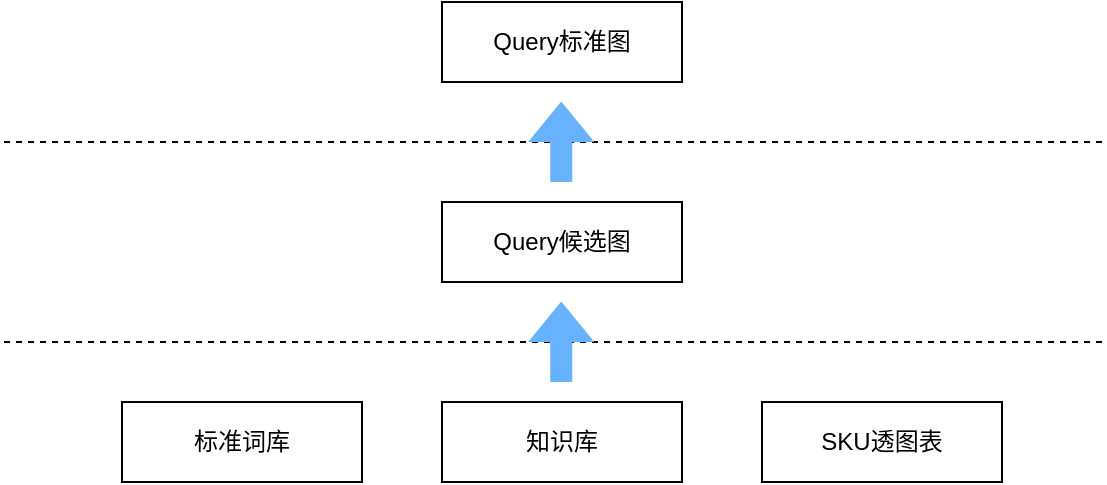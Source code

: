 <mxfile version="20.3.0" type="github">
  <diagram id="EXn5bMktlvTjDYRHP9ps" name="第 1 页">
    <mxGraphModel dx="1706" dy="513" grid="1" gridSize="10" guides="1" tooltips="1" connect="1" arrows="1" fold="1" page="1" pageScale="1" pageWidth="827" pageHeight="1169" math="0" shadow="0">
      <root>
        <mxCell id="0" />
        <mxCell id="1" parent="0" />
        <mxCell id="3zz2ldnBrCpz-9CF8s_q-1" value="" style="endArrow=none;dashed=1;html=1;rounded=0;" edge="1" parent="1">
          <mxGeometry width="50" height="50" relative="1" as="geometry">
            <mxPoint x="-110" y="690" as="sourcePoint" />
            <mxPoint x="-660" y="690" as="targetPoint" />
          </mxGeometry>
        </mxCell>
        <mxCell id="3zz2ldnBrCpz-9CF8s_q-2" value="" style="endArrow=none;dashed=1;html=1;rounded=0;" edge="1" parent="1">
          <mxGeometry width="50" height="50" relative="1" as="geometry">
            <mxPoint x="-110" y="590" as="sourcePoint" />
            <mxPoint x="-660" y="590" as="targetPoint" />
          </mxGeometry>
        </mxCell>
        <mxCell id="3zz2ldnBrCpz-9CF8s_q-3" value="标准词库" style="rounded=0;whiteSpace=wrap;html=1;" vertex="1" parent="1">
          <mxGeometry x="-600" y="720" width="120" height="40" as="geometry" />
        </mxCell>
        <mxCell id="3zz2ldnBrCpz-9CF8s_q-4" value="知识库" style="rounded=0;whiteSpace=wrap;html=1;" vertex="1" parent="1">
          <mxGeometry x="-440" y="720" width="120" height="40" as="geometry" />
        </mxCell>
        <mxCell id="3zz2ldnBrCpz-9CF8s_q-5" value="SKU透图表" style="rounded=0;whiteSpace=wrap;html=1;" vertex="1" parent="1">
          <mxGeometry x="-280" y="720" width="120" height="40" as="geometry" />
        </mxCell>
        <mxCell id="3zz2ldnBrCpz-9CF8s_q-6" value="Query候选图" style="rounded=0;whiteSpace=wrap;html=1;" vertex="1" parent="1">
          <mxGeometry x="-440" y="620" width="120" height="40" as="geometry" />
        </mxCell>
        <mxCell id="3zz2ldnBrCpz-9CF8s_q-7" value="" style="shape=flexArrow;endArrow=classic;html=1;rounded=0;strokeColor=#66B2FF;fillColor=#66B2FF;" edge="1" parent="1">
          <mxGeometry width="50" height="50" relative="1" as="geometry">
            <mxPoint x="-380.37" y="710" as="sourcePoint" />
            <mxPoint x="-380.37" y="670" as="targetPoint" />
          </mxGeometry>
        </mxCell>
        <mxCell id="3zz2ldnBrCpz-9CF8s_q-8" value="Query标准图" style="rounded=0;whiteSpace=wrap;html=1;" vertex="1" parent="1">
          <mxGeometry x="-440" y="520" width="120" height="40" as="geometry" />
        </mxCell>
        <mxCell id="3zz2ldnBrCpz-9CF8s_q-9" value="" style="shape=flexArrow;endArrow=classic;html=1;rounded=0;strokeColor=#66B2FF;fillColor=#66B2FF;" edge="1" parent="1">
          <mxGeometry width="50" height="50" relative="1" as="geometry">
            <mxPoint x="-380.37" y="610" as="sourcePoint" />
            <mxPoint x="-380.37" y="570" as="targetPoint" />
          </mxGeometry>
        </mxCell>
      </root>
    </mxGraphModel>
  </diagram>
</mxfile>
